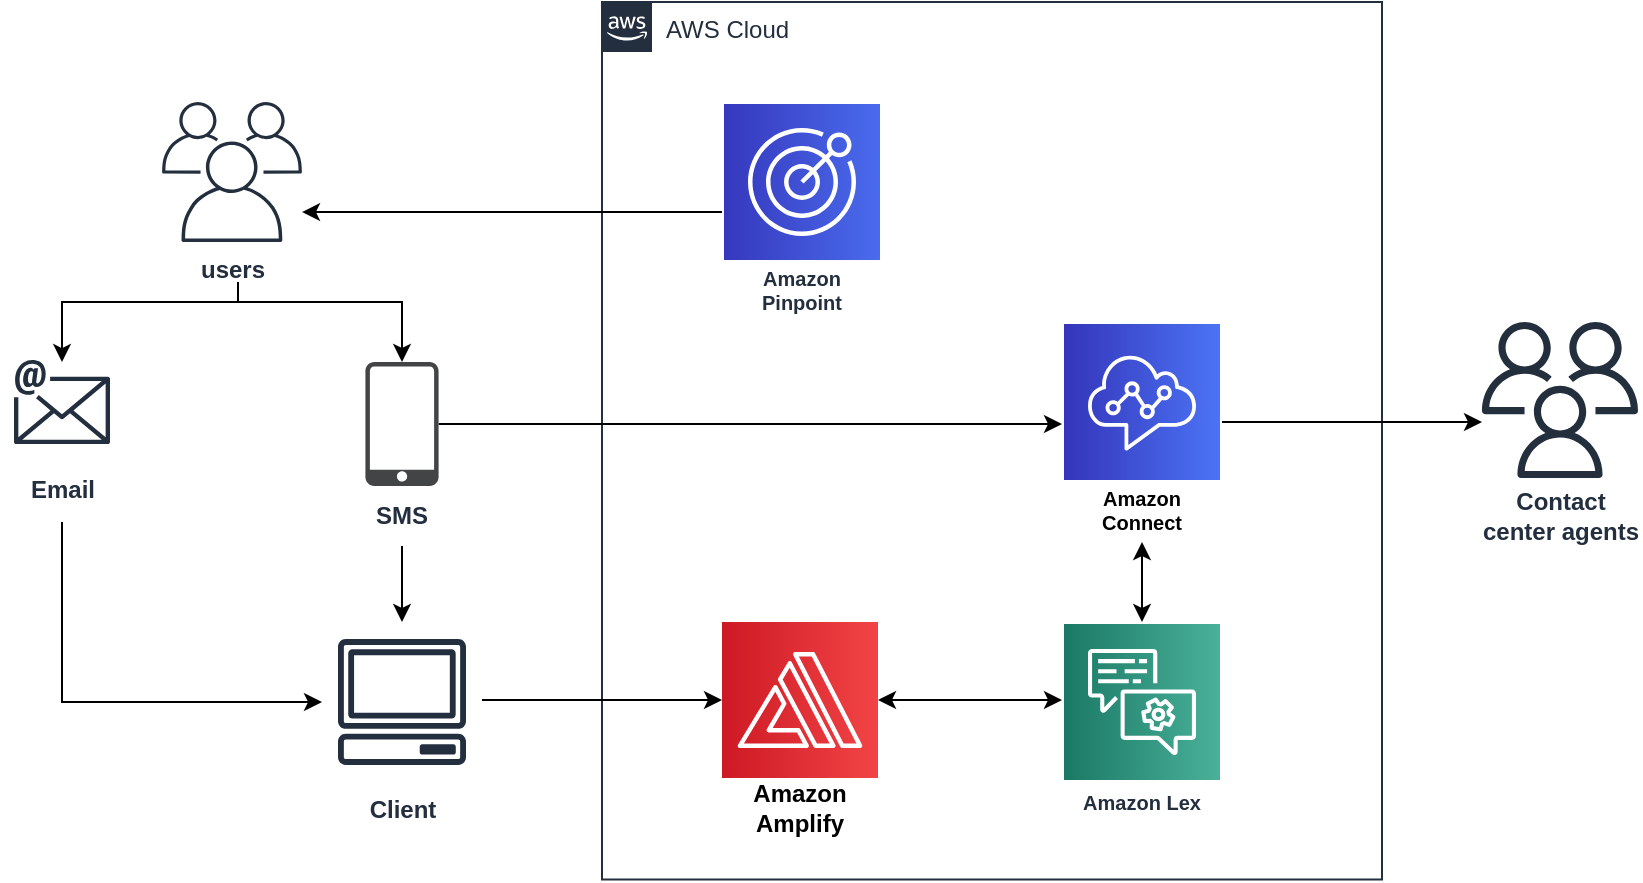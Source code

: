 <mxfile version="20.2.3" type="github">
  <diagram id="5o8exIMypR2gcvf9wQhV" name="Page-1">
    <mxGraphModel dx="1632" dy="420" grid="1" gridSize="10" guides="1" tooltips="1" connect="1" arrows="1" fold="1" page="1" pageScale="1" pageWidth="850" pageHeight="1100" math="0" shadow="0">
      <root>
        <mxCell id="0" />
        <mxCell id="1" parent="0" />
        <mxCell id="JzP6aEn9TVBlhUlEkKjw-45" value="AWS Cloud" style="points=[[0,0],[0.25,0],[0.5,0],[0.75,0],[1,0],[1,0.25],[1,0.5],[1,0.75],[1,1],[0.75,1],[0.5,1],[0.25,1],[0,1],[0,0.75],[0,0.5],[0,0.25]];outlineConnect=0;gradientColor=none;html=1;whiteSpace=wrap;fontSize=12;fontStyle=0;container=1;pointerEvents=0;collapsible=0;recursiveResize=0;shape=mxgraph.aws4.group;grIcon=mxgraph.aws4.group_aws_cloud_alt;strokeColor=#232F3E;fillColor=none;verticalAlign=top;align=left;spacingLeft=30;fontColor=#232F3E;dashed=0;" parent="1" vertex="1">
          <mxGeometry x="-170" y="80" width="390" height="438.75" as="geometry" />
        </mxCell>
        <mxCell id="JzP6aEn9TVBlhUlEkKjw-3" value="Amazon Pinpoint" style="sketch=0;outlineConnect=0;fontColor=#232F3E;gradientColor=#4A6BED;strokeColor=#ffffff;fillColor=#3538BD;dashed=0;verticalLabelPosition=middle;verticalAlign=bottom;align=center;html=1;whiteSpace=wrap;fontSize=10;fontStyle=1;spacing=3;shape=mxgraph.aws4.productIcon;prIcon=mxgraph.aws4.pinpoint;gradientDirection=east;" parent="JzP6aEn9TVBlhUlEkKjw-45" vertex="1">
          <mxGeometry x="60" y="50" width="80" height="110" as="geometry" />
        </mxCell>
        <mxCell id="JzP6aEn9TVBlhUlEkKjw-4" value="Amazon Connect" style="sketch=0;outlineConnect=0;fontColor=default;gradientColor=#3435BA;strokeColor=#FFFFFF;fillColor=#4C73F5;dashed=0;verticalLabelPosition=middle;verticalAlign=bottom;align=center;html=1;whiteSpace=wrap;fontSize=10;fontStyle=1;spacing=3;shape=mxgraph.aws4.productIcon;prIcon=mxgraph.aws4.connect;gradientDirection=west;labelBackgroundColor=default;" parent="JzP6aEn9TVBlhUlEkKjw-45" vertex="1">
          <mxGeometry x="230" y="160" width="80" height="110" as="geometry" />
        </mxCell>
        <mxCell id="JzP6aEn9TVBlhUlEkKjw-6" value="Amazon Lex" style="sketch=0;outlineConnect=0;fontColor=#232F3E;gradientColor=#4AB199;strokeColor=#ffffff;fillColor=#1A7965;dashed=0;verticalLabelPosition=middle;verticalAlign=bottom;align=center;html=1;whiteSpace=wrap;fontSize=10;fontStyle=1;spacing=3;shape=mxgraph.aws4.productIcon;prIcon=mxgraph.aws4.lex;gradientDirection=east;" parent="JzP6aEn9TVBlhUlEkKjw-45" vertex="1">
          <mxGeometry x="230" y="310" width="80" height="100" as="geometry" />
        </mxCell>
        <mxCell id="JzP6aEn9TVBlhUlEkKjw-11" value="Amazon Amplify" style="text;html=1;strokeColor=none;fillColor=default;align=center;verticalAlign=middle;whiteSpace=wrap;rounded=0;labelBackgroundColor=default;fontStyle=1" parent="JzP6aEn9TVBlhUlEkKjw-45" vertex="1">
          <mxGeometry x="69" y="388" width="60" height="30" as="geometry" />
        </mxCell>
        <mxCell id="JzP6aEn9TVBlhUlEkKjw-17" style="edgeStyle=orthogonalEdgeStyle;rounded=0;orthogonalLoop=1;jettySize=auto;html=1;exitX=0.5;exitY=1;exitDx=0;exitDy=0;" parent="JzP6aEn9TVBlhUlEkKjw-45" source="JzP6aEn9TVBlhUlEkKjw-11" target="JzP6aEn9TVBlhUlEkKjw-11" edge="1">
          <mxGeometry relative="1" as="geometry" />
        </mxCell>
        <mxCell id="JzP6aEn9TVBlhUlEkKjw-10" value="" style="sketch=0;points=[[0,0,0],[0.25,0,0],[0.5,0,0],[0.75,0,0],[1,0,0],[0,1,0],[0.25,1,0],[0.5,1,0],[0.75,1,0],[1,1,0],[0,0.25,0],[0,0.5,0],[0,0.75,0],[1,0.25,0],[1,0.5,0],[1,0.75,0]];outlineConnect=0;fontColor=#232F3E;gradientColor=#CD1924;gradientDirection=west;fillColor=#F24446;strokeColor=#ffffff;dashed=0;verticalLabelPosition=bottom;verticalAlign=top;align=center;html=1;fontSize=12;fontStyle=0;aspect=fixed;shape=mxgraph.aws4.resourceIcon;resIcon=mxgraph.aws4.amplify;" parent="JzP6aEn9TVBlhUlEkKjw-45" vertex="1">
          <mxGeometry x="60" y="310" width="78" height="78" as="geometry" />
        </mxCell>
        <mxCell id="JzP6aEn9TVBlhUlEkKjw-112" value="" style="endArrow=classic;startArrow=classic;html=1;rounded=0;fontColor=#232F3E;" parent="JzP6aEn9TVBlhUlEkKjw-45" source="JzP6aEn9TVBlhUlEkKjw-4" target="JzP6aEn9TVBlhUlEkKjw-6" edge="1">
          <mxGeometry width="50" height="50" relative="1" as="geometry">
            <mxPoint x="279.58" y="361" as="sourcePoint" />
            <mxPoint x="279.58" y="391" as="targetPoint" />
            <Array as="points" />
          </mxGeometry>
        </mxCell>
        <mxCell id="JzP6aEn9TVBlhUlEkKjw-96" value="" style="endArrow=classic;startArrow=classic;html=1;rounded=0;fontColor=#232F3E;exitX=1;exitY=0.5;exitDx=0;exitDy=0;exitPerimeter=0;" parent="JzP6aEn9TVBlhUlEkKjw-45" source="JzP6aEn9TVBlhUlEkKjw-10" edge="1">
          <mxGeometry width="50" height="50" relative="1" as="geometry">
            <mxPoint x="199" y="438.58" as="sourcePoint" />
            <mxPoint x="230" y="349" as="targetPoint" />
          </mxGeometry>
        </mxCell>
        <mxCell id="JzP6aEn9TVBlhUlEkKjw-124" style="edgeStyle=orthogonalEdgeStyle;rounded=0;orthogonalLoop=1;jettySize=auto;html=1;fontColor=#232F3E;" parent="1" target="JzP6aEn9TVBlhUlEkKjw-37" edge="1">
          <mxGeometry relative="1" as="geometry">
            <mxPoint x="-440" y="340" as="sourcePoint" />
            <Array as="points">
              <mxPoint x="-440" y="430" />
            </Array>
          </mxGeometry>
        </mxCell>
        <mxCell id="JzP6aEn9TVBlhUlEkKjw-44" value="Email" style="sketch=0;outlineConnect=0;fontColor=#232F3E;gradientColor=none;strokeColor=#232F3E;fillColor=#ffffff;dashed=0;verticalLabelPosition=bottom;verticalAlign=top;align=center;html=1;fontSize=12;fontStyle=1;aspect=fixed;shape=mxgraph.aws4.resourceIcon;resIcon=mxgraph.aws4.email;" parent="1" vertex="1">
          <mxGeometry x="-470" y="250" width="60" height="60" as="geometry" />
        </mxCell>
        <mxCell id="JzP6aEn9TVBlhUlEkKjw-116" style="edgeStyle=orthogonalEdgeStyle;rounded=0;orthogonalLoop=1;jettySize=auto;html=1;fontColor=#232F3E;" parent="1" target="JzP6aEn9TVBlhUlEkKjw-98" edge="1">
          <mxGeometry relative="1" as="geometry">
            <mxPoint x="-352" y="220" as="sourcePoint" />
            <Array as="points">
              <mxPoint x="-352" y="230" />
              <mxPoint x="-270" y="230" />
            </Array>
          </mxGeometry>
        </mxCell>
        <mxCell id="JzP6aEn9TVBlhUlEkKjw-117" style="edgeStyle=orthogonalEdgeStyle;rounded=0;orthogonalLoop=1;jettySize=auto;html=1;entryX=0.5;entryY=0.167;entryDx=0;entryDy=0;entryPerimeter=0;fontColor=#232F3E;" parent="1" target="JzP6aEn9TVBlhUlEkKjw-44" edge="1">
          <mxGeometry relative="1" as="geometry">
            <mxPoint x="-352" y="220" as="sourcePoint" />
            <Array as="points">
              <mxPoint x="-352" y="230" />
              <mxPoint x="-440" y="230" />
            </Array>
          </mxGeometry>
        </mxCell>
        <mxCell id="JzP6aEn9TVBlhUlEkKjw-39" value="users" style="sketch=0;outlineConnect=0;gradientColor=none;fontColor=#232F3E;strokeColor=none;fillColor=#232F3E;dashed=0;verticalLabelPosition=bottom;verticalAlign=top;align=center;html=1;fontSize=12;fontStyle=1;aspect=fixed;shape=mxgraph.aws4.illustration_users;pointerEvents=1" parent="1" vertex="1">
          <mxGeometry x="-390" y="130" width="70" height="70" as="geometry" />
        </mxCell>
        <mxCell id="JzP6aEn9TVBlhUlEkKjw-125" style="edgeStyle=orthogonalEdgeStyle;rounded=0;orthogonalLoop=1;jettySize=auto;html=1;entryX=0;entryY=0.5;entryDx=0;entryDy=0;entryPerimeter=0;fontColor=#232F3E;" parent="1" source="JzP6aEn9TVBlhUlEkKjw-37" target="JzP6aEn9TVBlhUlEkKjw-10" edge="1">
          <mxGeometry relative="1" as="geometry">
            <Array as="points">
              <mxPoint x="-190" y="429" />
              <mxPoint x="-190" y="429" />
            </Array>
          </mxGeometry>
        </mxCell>
        <mxCell id="JzP6aEn9TVBlhUlEkKjw-37" value="Client" style="sketch=0;outlineConnect=0;fontColor=#232F3E;gradientColor=none;strokeColor=#232F3E;fillColor=#ffffff;dashed=0;verticalLabelPosition=bottom;verticalAlign=top;align=center;html=1;fontSize=12;fontStyle=1;aspect=fixed;shape=mxgraph.aws4.resourceIcon;resIcon=mxgraph.aws4.client;" parent="1" vertex="1">
          <mxGeometry x="-310" y="390" width="80" height="80" as="geometry" />
        </mxCell>
        <mxCell id="JzP6aEn9TVBlhUlEkKjw-85" value="" style="sketch=0;outlineConnect=0;fontColor=#232F3E;gradientColor=none;fillColor=#232F3D;strokeColor=none;dashed=0;verticalLabelPosition=bottom;verticalAlign=top;align=center;html=1;fontSize=12;fontStyle=0;aspect=fixed;pointerEvents=1;shape=mxgraph.aws4.users;labelBackgroundColor=default;" parent="1" vertex="1">
          <mxGeometry x="270" y="240" width="78" height="78" as="geometry" />
        </mxCell>
        <mxCell id="JzP6aEn9TVBlhUlEkKjw-86" value="Contact center agents" style="text;html=1;strokeColor=none;fillColor=none;align=center;verticalAlign=middle;whiteSpace=wrap;rounded=0;labelBackgroundColor=default;fontColor=#232F3E;fontStyle=1" parent="1" vertex="1">
          <mxGeometry x="268.5" y="322" width="81" height="30" as="geometry" />
        </mxCell>
        <mxCell id="JzP6aEn9TVBlhUlEkKjw-106" style="edgeStyle=orthogonalEdgeStyle;rounded=0;orthogonalLoop=1;jettySize=auto;html=1;fontColor=#232F3E;" parent="1" source="JzP6aEn9TVBlhUlEkKjw-98" target="JzP6aEn9TVBlhUlEkKjw-4" edge="1">
          <mxGeometry relative="1" as="geometry">
            <Array as="points">
              <mxPoint x="-269" y="280" />
            </Array>
          </mxGeometry>
        </mxCell>
        <mxCell id="JzP6aEn9TVBlhUlEkKjw-98" value="" style="sketch=0;pointerEvents=1;shadow=0;dashed=0;html=1;strokeColor=none;fillColor=#434445;aspect=fixed;labelPosition=center;verticalLabelPosition=bottom;verticalAlign=top;align=center;outlineConnect=0;shape=mxgraph.vvd.phone;labelBackgroundColor=default;fontColor=#232F3E;" parent="1" vertex="1">
          <mxGeometry x="-288.29" y="260" width="36.58" height="62" as="geometry" />
        </mxCell>
        <mxCell id="JzP6aEn9TVBlhUlEkKjw-115" style="edgeStyle=orthogonalEdgeStyle;rounded=0;orthogonalLoop=1;jettySize=auto;html=1;fontColor=#232F3E;" parent="1" source="JzP6aEn9TVBlhUlEkKjw-99" target="JzP6aEn9TVBlhUlEkKjw-37" edge="1">
          <mxGeometry relative="1" as="geometry" />
        </mxCell>
        <mxCell id="JzP6aEn9TVBlhUlEkKjw-99" value="SMS" style="text;html=1;strokeColor=none;fillColor=none;align=center;verticalAlign=middle;whiteSpace=wrap;rounded=0;labelBackgroundColor=default;fontColor=#232F3E;fontStyle=1" parent="1" vertex="1">
          <mxGeometry x="-300" y="322" width="60" height="30" as="geometry" />
        </mxCell>
        <mxCell id="JzP6aEn9TVBlhUlEkKjw-111" style="edgeStyle=orthogonalEdgeStyle;rounded=0;orthogonalLoop=1;jettySize=auto;html=1;exitX=0.5;exitY=1;exitDx=0;exitDy=0;fontColor=#232F3E;" parent="1" source="JzP6aEn9TVBlhUlEkKjw-86" target="JzP6aEn9TVBlhUlEkKjw-86" edge="1">
          <mxGeometry relative="1" as="geometry" />
        </mxCell>
        <mxCell id="JzP6aEn9TVBlhUlEkKjw-114" style="edgeStyle=orthogonalEdgeStyle;rounded=0;orthogonalLoop=1;jettySize=auto;html=1;fontColor=#232F3E;" parent="1" source="JzP6aEn9TVBlhUlEkKjw-4" target="JzP6aEn9TVBlhUlEkKjw-85" edge="1">
          <mxGeometry relative="1" as="geometry">
            <Array as="points">
              <mxPoint x="180" y="290" />
              <mxPoint x="180" y="290" />
            </Array>
          </mxGeometry>
        </mxCell>
        <mxCell id="JzP6aEn9TVBlhUlEkKjw-128" style="edgeStyle=orthogonalEdgeStyle;rounded=0;orthogonalLoop=1;jettySize=auto;html=1;entryX=1.001;entryY=0.786;entryDx=0;entryDy=0;entryPerimeter=0;fontColor=#232F3E;" parent="1" source="JzP6aEn9TVBlhUlEkKjw-3" target="JzP6aEn9TVBlhUlEkKjw-39" edge="1">
          <mxGeometry relative="1" as="geometry" />
        </mxCell>
      </root>
    </mxGraphModel>
  </diagram>
</mxfile>
